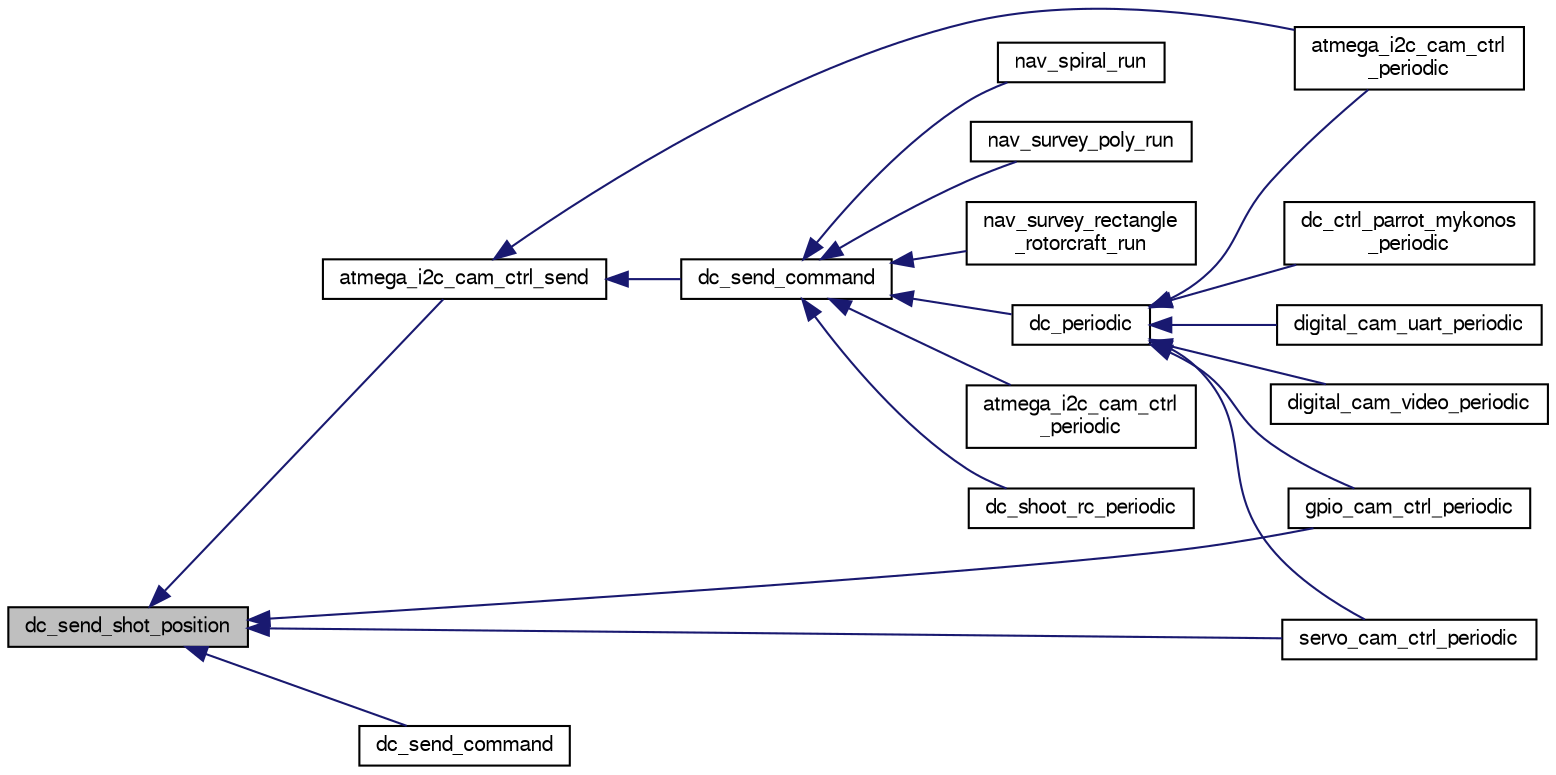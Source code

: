 digraph "dc_send_shot_position"
{
  edge [fontname="FreeSans",fontsize="10",labelfontname="FreeSans",labelfontsize="10"];
  node [fontname="FreeSans",fontsize="10",shape=record];
  rankdir="LR";
  Node1 [label="dc_send_shot_position",height=0.2,width=0.4,color="black", fillcolor="grey75", style="filled", fontcolor="black"];
  Node1 -> Node2 [dir="back",color="midnightblue",fontsize="10",style="solid",fontname="FreeSans"];
  Node2 [label="atmega_i2c_cam_ctrl_send",height=0.2,width=0.4,color="black", fillcolor="white", style="filled",URL="$atmega__i2c__cam__ctrl_8h.html#ad7c06f4d1c398ba41252eb2e7ecd1a85"];
  Node2 -> Node3 [dir="back",color="midnightblue",fontsize="10",style="solid",fontname="FreeSans"];
  Node3 [label="atmega_i2c_cam_ctrl\l_periodic",height=0.2,width=0.4,color="black", fillcolor="white", style="filled",URL="$atmega__i2c__cam__ctrl_8h.html#aeb25c30f109ccd0c3046715e4f3df6b5"];
  Node2 -> Node4 [dir="back",color="midnightblue",fontsize="10",style="solid",fontname="FreeSans"];
  Node4 [label="dc_send_command",height=0.2,width=0.4,color="black", fillcolor="white", style="filled",URL="$dc_8h.html#a833f16388be36136f5d7d173200d5e95",tooltip="Send Command To Camera. "];
  Node4 -> Node5 [dir="back",color="midnightblue",fontsize="10",style="solid",fontname="FreeSans"];
  Node5 [label="atmega_i2c_cam_ctrl\l_periodic",height=0.2,width=0.4,color="black", fillcolor="white", style="filled",URL="$sim__i2c__cam__ctrl_8c.html#aeb25c30f109ccd0c3046715e4f3df6b5"];
  Node4 -> Node6 [dir="back",color="midnightblue",fontsize="10",style="solid",fontname="FreeSans"];
  Node6 [label="dc_periodic",height=0.2,width=0.4,color="black", fillcolor="white", style="filled",URL="$dc_8h.html#a2a976ddc273dfdd99eb8638c364e9305",tooltip="periodic function "];
  Node6 -> Node3 [dir="back",color="midnightblue",fontsize="10",style="solid",fontname="FreeSans"];
  Node6 -> Node7 [dir="back",color="midnightblue",fontsize="10",style="solid",fontname="FreeSans"];
  Node7 [label="dc_ctrl_parrot_mykonos\l_periodic",height=0.2,width=0.4,color="black", fillcolor="white", style="filled",URL="$dc__ctrl__parrot__mykonos_8h.html#ae52444c010f1799ff182538c5c059355"];
  Node6 -> Node8 [dir="back",color="midnightblue",fontsize="10",style="solid",fontname="FreeSans"];
  Node8 [label="digital_cam_uart_periodic",height=0.2,width=0.4,color="black", fillcolor="white", style="filled",URL="$uart__cam__ctrl_8h.html#aaf39174521b99262b40497c50520150b"];
  Node6 -> Node9 [dir="back",color="midnightblue",fontsize="10",style="solid",fontname="FreeSans"];
  Node9 [label="digital_cam_video_periodic",height=0.2,width=0.4,color="black", fillcolor="white", style="filled",URL="$video__cam__ctrl_8h.html#a310b6b4208930b49883ed0abccce0e87"];
  Node6 -> Node10 [dir="back",color="midnightblue",fontsize="10",style="solid",fontname="FreeSans"];
  Node10 [label="gpio_cam_ctrl_periodic",height=0.2,width=0.4,color="black", fillcolor="white", style="filled",URL="$gpio__cam__ctrl_8h.html#a9ea235d04c38558097d37bc2dacdef1e",tooltip="Periodic. "];
  Node6 -> Node11 [dir="back",color="midnightblue",fontsize="10",style="solid",fontname="FreeSans"];
  Node11 [label="servo_cam_ctrl_periodic",height=0.2,width=0.4,color="black", fillcolor="white", style="filled",URL="$servo__cam__ctrl_8h.html#a8fb28d260287fc333f4d1e110a68db27"];
  Node4 -> Node12 [dir="back",color="midnightblue",fontsize="10",style="solid",fontname="FreeSans"];
  Node12 [label="dc_shoot_rc_periodic",height=0.2,width=0.4,color="black", fillcolor="white", style="filled",URL="$dc__shoot__rc_8h.html#a07c50c1495b2a608715da52b87501ff2",tooltip="periodic 4Hz function "];
  Node4 -> Node13 [dir="back",color="midnightblue",fontsize="10",style="solid",fontname="FreeSans"];
  Node13 [label="nav_spiral_run",height=0.2,width=0.4,color="black", fillcolor="white", style="filled",URL="$nav__spiral_8h.html#a816049b35ed5cc3424ab34f7e5ddf18a"];
  Node4 -> Node14 [dir="back",color="midnightblue",fontsize="10",style="solid",fontname="FreeSans"];
  Node14 [label="nav_survey_poly_run",height=0.2,width=0.4,color="black", fillcolor="white", style="filled",URL="$nav__survey__poly__rotorcraft_8h.html#a3e94ba3055026d18e3acc3027bf25cd9",tooltip="Run polygon survey. "];
  Node4 -> Node15 [dir="back",color="midnightblue",fontsize="10",style="solid",fontname="FreeSans"];
  Node15 [label="nav_survey_rectangle\l_rotorcraft_run",height=0.2,width=0.4,color="black", fillcolor="white", style="filled",URL="$nav__survey__rectangle__rotorcraft_8h.html#a8173c6411f3da20648716f4377a92cca"];
  Node1 -> Node16 [dir="back",color="midnightblue",fontsize="10",style="solid",fontname="FreeSans"];
  Node16 [label="dc_send_command",height=0.2,width=0.4,color="black", fillcolor="white", style="filled",URL="$gpio__cam__ctrl_8c.html#a833f16388be36136f5d7d173200d5e95",tooltip="Send Command To Camera. "];
  Node1 -> Node10 [dir="back",color="midnightblue",fontsize="10",style="solid",fontname="FreeSans"];
  Node1 -> Node11 [dir="back",color="midnightblue",fontsize="10",style="solid",fontname="FreeSans"];
}
